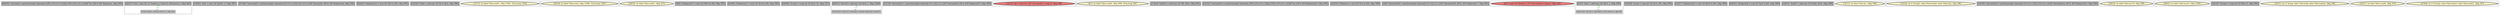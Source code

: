 
digraph G {





subgraph cluster33 {


node483 [penwidth=3.0,fontsize=20,fillcolor=grey,label="[46/49]  %arrayidx = getelementptr inbounds [100 x [10 x [5 x i32]]], [100 x [10 x [5 x i32]]]* %a, i64 0, i64 %idxprom, !dbg !990",shape=rectangle,style=filled ]



}

subgraph cluster27 {


node476 [penwidth=3.0,fontsize=20,fillcolor=grey,label="[42/57]  %i.0 = phi i32 [ 0, %entry ], [ %inc23, %for.inc22 ], !dbg !962",shape=rectangle,style=filled ]
node475 [fillcolor=grey,label="[51/52]  %inc23 = add nsw i32 %i.0, 1, !dbg !1005",shape=rectangle,style=filled ]

node475->node476 [style=dotted,color=forestgreen,label="T",fontcolor=forestgreen ]
node476->node475 [style=dotted,color=forestgreen,label="T",fontcolor=forestgreen ]


}

subgraph cluster28 {


node477 [penwidth=3.0,fontsize=20,fillcolor=grey,label="[19/20]  %div = sdiv i32 %add7, 3, !dbg !987",shape=rectangle,style=filled ]



}

subgraph cluster26 {


node474 [penwidth=3.0,fontsize=20,fillcolor=grey,label="[47/48]  %arrayidx9 = getelementptr inbounds [10 x [5 x i32]], [10 x [5 x i32]]* %arrayidx, i64 0, i64 %idxprom8, !dbg !990",shape=rectangle,style=filled ]



}

subgraph cluster29 {


node478 [penwidth=3.0,fontsize=20,fillcolor=grey,label="[62/63]  %idxprom15 = sext i32 %j.0 to i64, !dbg !992",shape=rectangle,style=filled ]



}

subgraph cluster25 {


node473 [penwidth=3.0,fontsize=20,fillcolor=grey,label="[53/54]  %add = add nsw i32 %i.0, %j.0, !dbg !984",shape=rectangle,style=filled ]



}

subgraph cluster24 {


node472 [penwidth=3.0,fontsize=20,fillcolor=lemonchiffon,label="[72/73]  br label %for.cond1, !dbg !1001, !llvm.loop !1002",shape=ellipse,style=filled ]



}

subgraph cluster22 {


node470 [penwidth=3.0,fontsize=20,fillcolor=lemonchiffon,label="[38/39]  br label %for.cond, !dbg !1006, !llvm.loop !1007",shape=ellipse,style=filled ]



}

subgraph cluster20 {


node468 [penwidth=3.0,fontsize=20,fillcolor=lemonchiffon,label="[58/59]  br label %for.cond1, !dbg !970",shape=ellipse,style=filled ]



}

subgraph cluster18 {


node466 [penwidth=3.0,fontsize=20,fillcolor=grey,label="[4/9]  %idxprom17 = sext i32 %k.0 to i64, !dbg !992",shape=rectangle,style=filled ]



}

subgraph cluster34 {


node484 [penwidth=3.0,fontsize=20,fillcolor=grey,label="[43/44]  %idxprom13 = sext i32 %i.0 to i64, !dbg !992",shape=rectangle,style=filled ]



}

subgraph cluster16 {


node463 [penwidth=3.0,fontsize=20,fillcolor=grey,label="[66/69]  %cmp2 = icmp slt i32 %j.0, 10, !dbg !973",shape=rectangle,style=filled ]



}

subgraph cluster17 {


node465 [penwidth=3.0,fontsize=20,fillcolor=grey,label="[60/71]  %inc20 = add nsw i32 %j.0, 1, !dbg !1000",shape=rectangle,style=filled ]
node464 [fillcolor=grey,label="[61/70]  %j.0 = phi i32 [ 0, %for.body ], [ %inc20, %for.inc19 ], !dbg !971",shape=rectangle,style=filled ]

node464->node465 [style=dotted,color=forestgreen,label="T",fontcolor=forestgreen ]
node465->node464 [style=dotted,color=forestgreen,label="T",fontcolor=forestgreen ]


}

subgraph cluster4 {


node451 [penwidth=3.0,fontsize=20,fillcolor=grey,label="[11/16]  %arrayidx11 = getelementptr inbounds [5 x i32], [5 x i32]* %arrayidx9, i64 0, i64 %idxprom10, !dbg !990",shape=rectangle,style=filled ]



}

subgraph cluster3 {


node450 [penwidth=3.0,fontsize=20,fillcolor=lightcoral,label="[12/15]  %0 = load i32, i32* %arrayidx11, align 4, !dbg !990",shape=ellipse,style=filled ]



}

subgraph cluster2 {


node449 [penwidth=3.0,fontsize=20,fillcolor=lemonchiffon,label="[0/1]  br label %for.cond4, !dbg !996, !llvm.loop !997",shape=ellipse,style=filled ]



}

subgraph cluster1 {


node448 [penwidth=3.0,fontsize=20,fillcolor=grey,label="[13/14]  %add12 = add nsw i32 %0, %div, !dbg !991",shape=rectangle,style=filled ]



}

subgraph cluster12 {


node459 [penwidth=3.0,fontsize=20,fillcolor=grey,label="[32/35]  %arrayidx14 = getelementptr inbounds [100 x [10 x [5 x i32]]], [100 x [10 x [5 x i32]]]* %a, i64 0, i64 %idxprom13, !dbg !992",shape=rectangle,style=filled ]



}

subgraph cluster32 {


node482 [penwidth=3.0,fontsize=20,fillcolor=grey,label="[45/50]  %idxprom = sext i32 %i.0 to i64, !dbg !990",shape=rectangle,style=filled ]



}

subgraph cluster5 {


node452 [penwidth=3.0,fontsize=20,fillcolor=grey,label="[5/8]  %arrayidx18 = getelementptr inbounds [5 x i32], [5 x i32]* %arrayidx16, i64 0, i64 %idxprom17, !dbg !992",shape=rectangle,style=filled ]



}

subgraph cluster0 {


node447 [penwidth=3.0,fontsize=20,fillcolor=lightcoral,label="[6/7]  store i32 %add12, i32* %arrayidx18, align 4, !dbg !993",shape=ellipse,style=filled ]



}

subgraph cluster31 {


node481 [penwidth=3.0,fontsize=20,fillcolor=grey,label="[2/27]  %inc = add nsw i32 %k.0, 1, !dbg !995",shape=rectangle,style=filled ]
node480 [fillcolor=grey,label="[3/26]  %k.0 = phi i32 [ 1, %for.body3 ], [ %inc, %for.inc ], !dbg !980",shape=rectangle,style=filled ]

node480->node481 [style=dotted,color=forestgreen,label="T",fontcolor=forestgreen ]
node481->node480 [style=dotted,color=forestgreen,label="T",fontcolor=forestgreen ]


}

subgraph cluster30 {


node479 [penwidth=3.0,fontsize=20,fillcolor=grey,label="[55/56]  %cmp = icmp slt i32 %i.0, 100, !dbg !964",shape=rectangle,style=filled ]



}

subgraph cluster6 {


node453 [penwidth=3.0,fontsize=20,fillcolor=grey,label="[10/17]  %idxprom10 = sext i32 %k.0 to i64, !dbg !990",shape=rectangle,style=filled ]



}

subgraph cluster14 {


node461 [penwidth=3.0,fontsize=20,fillcolor=grey,label="[64/65]  %idxprom8 = sext i32 %j.0 to i64, !dbg !990",shape=rectangle,style=filled ]



}

subgraph cluster7 {


node454 [penwidth=3.0,fontsize=20,fillcolor=grey,label="[18/21]  %add7 = add nsw i32 %add, %k.0, !dbg !986",shape=rectangle,style=filled ]



}

subgraph cluster23 {


node471 [penwidth=3.0,fontsize=20,fillcolor=lemonchiffon,label="[74/75]  br label %for.inc, !dbg !994",shape=ellipse,style=filled ]



}

subgraph cluster8 {


node455 [penwidth=3.0,fontsize=20,fillcolor=lemonchiffon,label="[23/24]  br i1 %cmp5, label %for.body6, label %for.end, !dbg !983",shape=ellipse,style=filled ]



}

subgraph cluster21 {


node469 [penwidth=3.0,fontsize=20,fillcolor=grey,label="[33/34]  %arrayidx16 = getelementptr inbounds [10 x [5 x i32]], [10 x [5 x i32]]* %arrayidx14, i64 0, i64 %idxprom15, !dbg !992",shape=rectangle,style=filled ]



}

subgraph cluster9 {


node456 [penwidth=3.0,fontsize=20,fillcolor=lemonchiffon,label="[28/29]  br label %for.inc19, !dbg !999",shape=ellipse,style=filled ]



}

subgraph cluster19 {


node467 [penwidth=3.0,fontsize=20,fillcolor=lemonchiffon,label="[40/41]  br label %for.inc22, !dbg !1004",shape=ellipse,style=filled ]



}

subgraph cluster10 {


node457 [penwidth=3.0,fontsize=20,fillcolor=grey,label="[22/25]  %cmp5 = icmp slt i32 %k.0, 5, !dbg !982",shape=rectangle,style=filled ]



}

subgraph cluster11 {


node458 [penwidth=3.0,fontsize=20,fillcolor=lemonchiffon,label="[30/31]  br i1 %cmp, label %for.body, label %for.end24, !dbg !965",shape=ellipse,style=filled ]



}

subgraph cluster13 {


node460 [penwidth=3.0,fontsize=20,fillcolor=lemonchiffon,label="[36/37]  br label %for.cond4, !dbg !979",shape=ellipse,style=filled ]



}

subgraph cluster15 {


node462 [penwidth=3.0,fontsize=20,fillcolor=lemonchiffon,label="[67/68]  br i1 %cmp2, label %for.body3, label %for.end21, !dbg !974",shape=ellipse,style=filled ]



}

}
